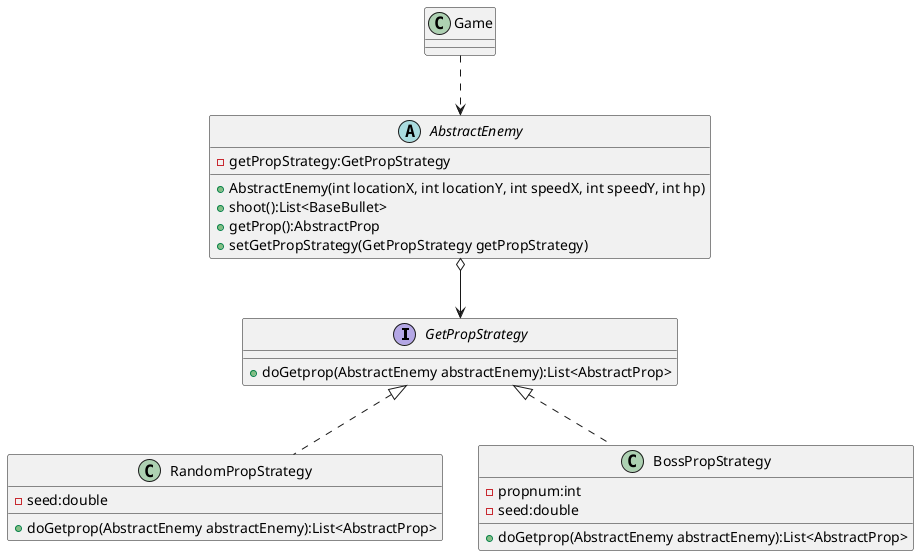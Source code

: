 @startuml
'https://plantuml.com/class-diagram


interface GetPropStrategy{
+ doGetprop(AbstractEnemy abstractEnemy):List<AbstractProp>
}

abstract  class AbstractEnemy{
- getPropStrategy:GetPropStrategy
+ AbstractEnemy(int locationX, int locationY, int speedX, int speedY, int hp)
+ shoot():List<BaseBullet>
+ getProp():AbstractProp
+ setGetPropStrategy(GetPropStrategy getPropStrategy)
}

class RandomPropStrategy{
- seed:double
+ doGetprop(AbstractEnemy abstractEnemy):List<AbstractProp>
}

class BossPropStrategy{
- propnum:int
- seed:double
+ doGetprop(AbstractEnemy abstractEnemy):List<AbstractProp>
}

class Game{}

Game ..> AbstractEnemy
AbstractEnemy o-down-> GetPropStrategy
RandomPropStrategy .up.|> GetPropStrategy
BossPropStrategy .up.|> GetPropStrategy

@enduml